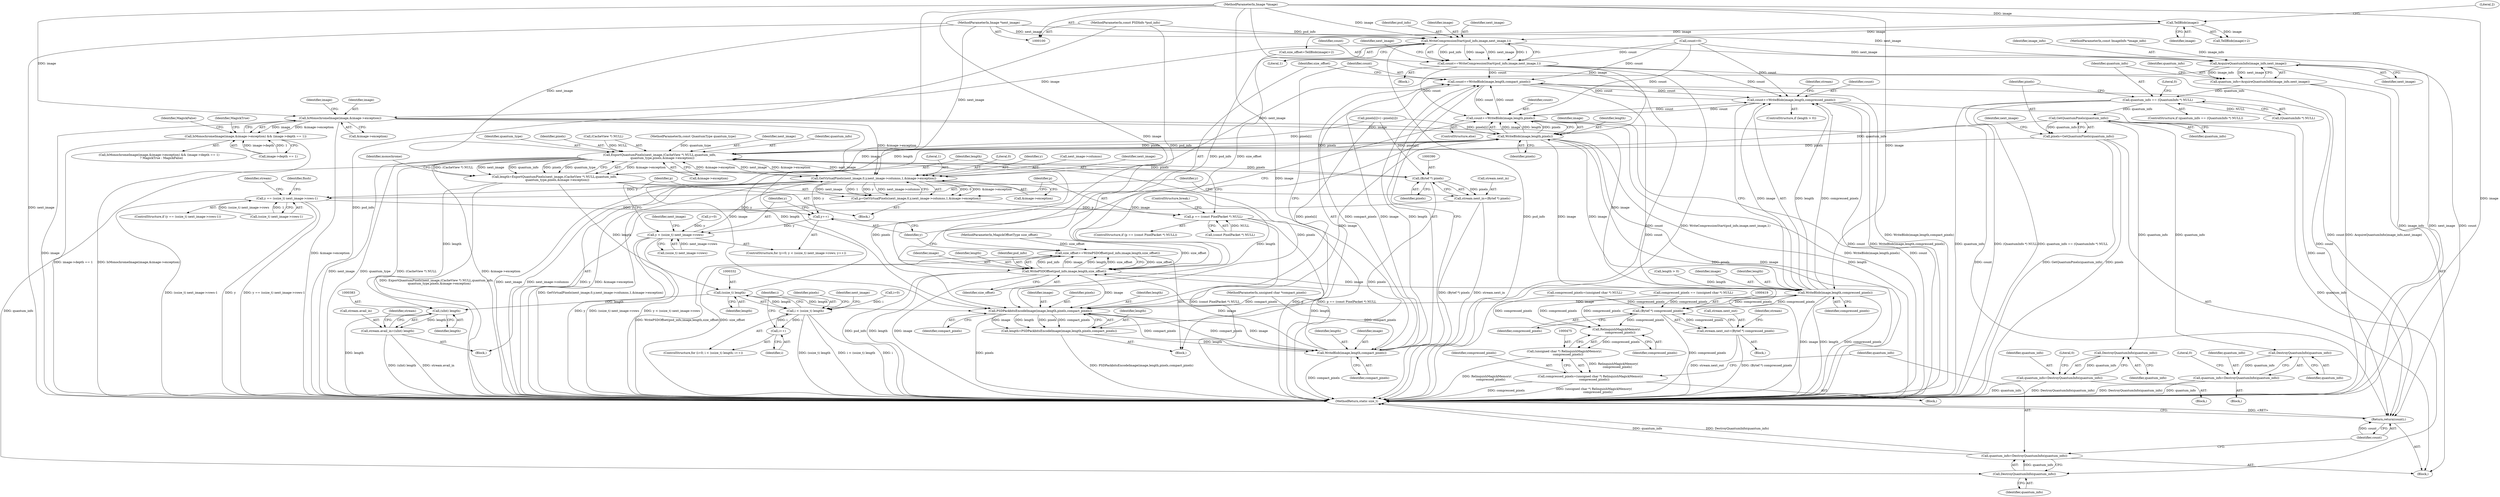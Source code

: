digraph "0_ImageMagick_e87af64b1ff1635a32d9b6162f1b0e260fb54ed9@pointer" {
"1000146" [label="(Call,WriteCompressionStart(psd_info,image,next_image,1))"];
"1000101" [label="(MethodParameterIn,const PSDInfo *psd_info)"];
"1000141" [label="(Call,TellBlob(image))"];
"1000103" [label="(MethodParameterIn,Image *image)"];
"1000104" [label="(MethodParameterIn,Image *next_image)"];
"1000144" [label="(Call,count+=WriteCompressionStart(psd_info,image,next_image,1))"];
"1000357" [label="(Call,count+=WriteBlob(image,length,compact_pixels))"];
"1000442" [label="(Call,count+=WriteBlob(image,length,compressed_pixels))"];
"1000454" [label="(Call,count+=WriteBlob(image,length,pixels))"];
"1000482" [label="(Return,return(count);)"];
"1000166" [label="(Call,IsMonochromeImage(image,&image->exception))"];
"1000165" [label="(Call,IsMonochromeImage(image,&image->exception) && (image->depth == 1))"];
"1000288" [label="(Call,GetVirtualPixels(next_image,0,y,next_image->columns,1,&image->exception))"];
"1000283" [label="(Call,y++)"];
"1000276" [label="(Call,y < (ssize_t) next_image->rows)"];
"1000286" [label="(Call,p=GetVirtualPixels(next_image,0,y,next_image->columns,1,&image->exception))"];
"1000301" [label="(Call,p == (const PixelPacket *) NULL)"];
"1000309" [label="(Call,ExportQuantumPixels(next_image,(CacheView *) NULL,quantum_info,\n      quantum_type,pixels,&image->exception))"];
"1000307" [label="(Call,length=ExportQuantumPixels(next_image,(CacheView *) NULL,quantum_info,\n      quantum_type,pixels,&image->exception))"];
"1000331" [label="(Call,(ssize_t) length)"];
"1000329" [label="(Call,i < (ssize_t) length)"];
"1000334" [label="(Call,i++)"];
"1000352" [label="(Call,PSDPackbitsEncodeImage(image,length,pixels,compact_pixels))"];
"1000350" [label="(Call,length=PSDPackbitsEncodeImage(image,length,pixels,compact_pixels))"];
"1000359" [label="(Call,WriteBlob(image,length,compact_pixels))"];
"1000365" [label="(Call,WritePSDOffset(psd_info,image,length,size_offset))"];
"1000363" [label="(Call,size_offset+=WritePSDOffset(psd_info,image,length,size_offset))"];
"1000444" [label="(Call,WriteBlob(image,length,compressed_pixels))"];
"1000418" [label="(Call,(Bytef *) compressed_pixels)"];
"1000414" [label="(Call,stream.next_out=(Bytef *) compressed_pixels)"];
"1000476" [label="(Call,RelinquishMagickMemory(\n        compressed_pixels))"];
"1000474" [label="(Call,(unsigned char *) RelinquishMagickMemory(\n        compressed_pixels))"];
"1000472" [label="(Call,compressed_pixels=(unsigned char *) RelinquishMagickMemory(\n        compressed_pixels))"];
"1000456" [label="(Call,WriteBlob(image,length,pixels))"];
"1000382" [label="(Call,(uInt) length)"];
"1000378" [label="(Call,stream.avail_in=(uInt) length)"];
"1000389" [label="(Call,(Bytef *) pixels)"];
"1000385" [label="(Call,stream.next_in=(Bytef *) pixels)"];
"1000480" [label="(Call,DestroyQuantumInfo(quantum_info))"];
"1000478" [label="(Call,quantum_info=DestroyQuantumInfo(quantum_info))"];
"1000393" [label="(Call,y == (ssize_t) next_image->rows-1)"];
"1000181" [label="(Call,AcquireQuantumInfo(image_info,next_image))"];
"1000179" [label="(Call,quantum_info=AcquireQuantumInfo(image_info,next_image))"];
"1000185" [label="(Call,quantum_info == (QuantumInfo *) NULL)"];
"1000194" [label="(Call,GetQuantumPixels(quantum_info))"];
"1000192" [label="(Call,pixels=GetQuantumPixels(quantum_info))"];
"1000221" [label="(Call,DestroyQuantumInfo(quantum_info))"];
"1000219" [label="(Call,quantum_info=DestroyQuantumInfo(quantum_info))"];
"1000268" [label="(Call,DestroyQuantumInfo(quantum_info))"];
"1000266" [label="(Call,quantum_info=DestroyQuantumInfo(quantum_info))"];
"1000331" [label="(Call,(ssize_t) length)"];
"1000105" [label="(MethodParameterIn,const QuantumType quantum_type)"];
"1000363" [label="(Call,size_offset+=WritePSDOffset(psd_info,image,length,size_offset))"];
"1000391" [label="(Identifier,pixels)"];
"1000354" [label="(Identifier,length)"];
"1000386" [label="(Call,stream.next_in)"];
"1000439" [label="(Call,length > 0)"];
"1000359" [label="(Call,WriteBlob(image,length,compact_pixels))"];
"1000184" [label="(ControlStructure,if (quantum_info == (QuantumInfo *) NULL))"];
"1000107" [label="(MethodParameterIn,MagickOffsetType size_offset)"];
"1000102" [label="(MethodParameterIn,const ImageInfo *image_info)"];
"1000222" [label="(Identifier,quantum_info)"];
"1000478" [label="(Call,quantum_info=DestroyQuantumInfo(quantum_info))"];
"1000191" [label="(Literal,0)"];
"1000141" [label="(Call,TellBlob(image))"];
"1000267" [label="(Identifier,quantum_info)"];
"1000389" [label="(Call,(Bytef *) pixels)"];
"1000377" [label="(Block,)"];
"1000393" [label="(Call,y == (ssize_t) next_image->rows-1)"];
"1000186" [label="(Identifier,quantum_info)"];
"1000303" [label="(Call,(const PixelPacket *) NULL)"];
"1000296" [label="(Call,&image->exception)"];
"1000466" [label="(Block,)"];
"1000315" [label="(Identifier,quantum_type)"];
"1000199" [label="(Identifier,next_image)"];
"1000346" [label="(Identifier,next_image)"];
"1000483" [label="(Identifier,count)"];
"1000130" [label="(Call,count=0)"];
"1000150" [label="(Literal,1)"];
"1000309" [label="(Call,ExportQuantumPixels(next_image,(CacheView *) NULL,quantum_info,\n      quantum_type,pixels,&image->exception))"];
"1000172" [label="(Call,image->depth == 1)"];
"1000357" [label="(Call,count+=WriteBlob(image,length,compact_pixels))"];
"1000353" [label="(Identifier,image)"];
"1000122" [label="(Call,compressed_pixels=(unsigned char *) NULL)"];
"1000384" [label="(Identifier,length)"];
"1000145" [label="(Identifier,count)"];
"1000167" [label="(Identifier,image)"];
"1000306" [label="(ControlStructure,break;)"];
"1000420" [label="(Identifier,compressed_pixels)"];
"1000425" [label="(Identifier,stream)"];
"1000395" [label="(Call,(ssize_t) next_image->rows-1)"];
"1000266" [label="(Call,quantum_info=DestroyQuantumInfo(quantum_info))"];
"1000349" [label="(Block,)"];
"1000323" [label="(Identifier,monochrome)"];
"1000192" [label="(Call,pixels=GetQuantumPixels(quantum_info))"];
"1000168" [label="(Call,&image->exception)"];
"1000356" [label="(Identifier,compact_pixels)"];
"1000103" [label="(MethodParameterIn,Image *image)"];
"1000177" [label="(Identifier,MagickTrue)"];
"1000445" [label="(Identifier,image)"];
"1000316" [label="(Identifier,pixels)"];
"1000144" [label="(Call,count+=WriteCompressionStart(psd_info,image,next_image,1))"];
"1000195" [label="(Identifier,quantum_info)"];
"1000137" [label="(Block,)"];
"1000194" [label="(Call,GetQuantumPixels(quantum_info))"];
"1000330" [label="(Identifier,i)"];
"1000362" [label="(Identifier,compact_pixels)"];
"1000484" [label="(MethodReturn,static size_t)"];
"1000473" [label="(Identifier,compressed_pixels)"];
"1000143" [label="(Literal,2)"];
"1000385" [label="(Call,stream.next_in=(Bytef *) pixels)"];
"1000285" [label="(Block,)"];
"1000164" [label="(Call,IsMonochromeImage(image,&image->exception) && (image->depth == 1)\n     ? MagickTrue : MagickFalse)"];
"1000454" [label="(Call,count+=WriteBlob(image,length,pixels))"];
"1000335" [label="(Identifier,i)"];
"1000476" [label="(Call,RelinquishMagickMemory(\n        compressed_pixels))"];
"1000213" [label="(Call,compressed_pixels == (unsigned char *) NULL)"];
"1000457" [label="(Identifier,image)"];
"1000409" [label="(Identifier,stream)"];
"1000438" [label="(ControlStructure,if (length > 0))"];
"1000443" [label="(Identifier,count)"];
"1000392" [label="(ControlStructure,if (y == (ssize_t) next_image->rows-1))"];
"1000394" [label="(Identifier,y)"];
"1000311" [label="(Call,(CacheView *) NULL)"];
"1000265" [label="(Block,)"];
"1000187" [label="(Call,(QuantumInfo *) NULL)"];
"1000480" [label="(Call,DestroyQuantumInfo(quantum_info))"];
"1000308" [label="(Identifier,length)"];
"1000295" [label="(Literal,1)"];
"1000336" [label="(Call,pixels[i]=(~pixels[i]))"];
"1000219" [label="(Call,quantum_info=DestroyQuantumInfo(quantum_info))"];
"1000325" [label="(ControlStructure,for (i=0; i < (ssize_t) length; i++))"];
"1000418" [label="(Call,(Bytef *) compressed_pixels)"];
"1000329" [label="(Call,i < (ssize_t) length)"];
"1000165" [label="(Call,IsMonochromeImage(image,&image->exception) && (image->depth == 1))"];
"1000154" [label="(Identifier,next_image)"];
"1000414" [label="(Call,stream.next_out=(Bytef *) compressed_pixels)"];
"1000307" [label="(Call,length=ExportQuantumPixels(next_image,(CacheView *) NULL,quantum_info,\n      quantum_type,pixels,&image->exception))"];
"1000477" [label="(Identifier,compressed_pixels)"];
"1000455" [label="(Identifier,count)"];
"1000278" [label="(Call,(ssize_t) next_image->rows)"];
"1000300" [label="(ControlStructure,if (p == (const PixelPacket *) NULL))"];
"1000367" [label="(Identifier,image)"];
"1000269" [label="(Identifier,quantum_info)"];
"1000482" [label="(Return,return(count);)"];
"1000369" [label="(Identifier,size_offset)"];
"1000302" [label="(Identifier,p)"];
"1000146" [label="(Call,WriteCompressionStart(psd_info,image,next_image,1))"];
"1000382" [label="(Call,(uInt) length)"];
"1000352" [label="(Call,PSDPackbitsEncodeImage(image,length,pixels,compact_pixels))"];
"1000350" [label="(Call,length=PSDPackbitsEncodeImage(image,length,pixels,compact_pixels))"];
"1000368" [label="(Identifier,length)"];
"1000333" [label="(Identifier,length)"];
"1000276" [label="(Call,y < (ssize_t) next_image->rows)"];
"1000310" [label="(Identifier,next_image)"];
"1000224" [label="(Literal,0)"];
"1000185" [label="(Call,quantum_info == (QuantumInfo *) NULL)"];
"1000181" [label="(Call,AcquireQuantumInfo(image_info,next_image))"];
"1000479" [label="(Identifier,quantum_info)"];
"1000379" [label="(Call,stream.avail_in)"];
"1000361" [label="(Identifier,length)"];
"1000218" [label="(Block,)"];
"1000358" [label="(Identifier,count)"];
"1000149" [label="(Identifier,next_image)"];
"1000406" [label="(Block,)"];
"1000351" [label="(Identifier,length)"];
"1000142" [label="(Identifier,image)"];
"1000456" [label="(Call,WriteBlob(image,length,pixels))"];
"1000183" [label="(Identifier,next_image)"];
"1000474" [label="(Call,(unsigned char *) RelinquishMagickMemory(\n        compressed_pixels))"];
"1000447" [label="(Identifier,compressed_pixels)"];
"1000378" [label="(Call,stream.avail_in=(uInt) length)"];
"1000288" [label="(Call,GetVirtualPixels(next_image,0,y,next_image->columns,1,&image->exception))"];
"1000283" [label="(Call,y++)"];
"1000106" [label="(MethodParameterIn,unsigned char *compact_pixels)"];
"1000277" [label="(Identifier,y)"];
"1000446" [label="(Identifier,length)"];
"1000463" [label="(Identifier,next_image)"];
"1000271" [label="(Literal,0)"];
"1000166" [label="(Call,IsMonochromeImage(image,&image->exception))"];
"1000221" [label="(Call,DestroyQuantumInfo(quantum_info))"];
"1000147" [label="(Identifier,psd_info)"];
"1000472" [label="(Call,compressed_pixels=(unsigned char *) RelinquishMagickMemory(\n        compressed_pixels))"];
"1000148" [label="(Identifier,image)"];
"1000193" [label="(Identifier,pixels)"];
"1000272" [label="(ControlStructure,for (y=0; y < (ssize_t) next_image->rows; y++))"];
"1000268" [label="(Call,DestroyQuantumInfo(quantum_info))"];
"1000220" [label="(Identifier,quantum_info)"];
"1000458" [label="(Identifier,length)"];
"1000415" [label="(Call,stream.next_out)"];
"1000387" [label="(Identifier,stream)"];
"1000326" [label="(Call,i=0)"];
"1000442" [label="(Call,count+=WriteBlob(image,length,compressed_pixels))"];
"1000481" [label="(Identifier,quantum_info)"];
"1000284" [label="(Identifier,y)"];
"1000273" [label="(Call,y=0)"];
"1000179" [label="(Call,quantum_info=AcquireQuantumInfo(image_info,next_image))"];
"1000301" [label="(Call,p == (const PixelPacket *) NULL)"];
"1000178" [label="(Identifier,MagickFalse)"];
"1000290" [label="(Literal,0)"];
"1000138" [label="(Call,size_offset=TellBlob(image)+2)"];
"1000450" [label="(Identifier,stream)"];
"1000453" [label="(ControlStructure,else)"];
"1000180" [label="(Identifier,quantum_info)"];
"1000317" [label="(Call,&image->exception)"];
"1000403" [label="(Identifier,flush)"];
"1000286" [label="(Call,p=GetVirtualPixels(next_image,0,y,next_image->columns,1,&image->exception))"];
"1000140" [label="(Call,TellBlob(image)+2)"];
"1000364" [label="(Identifier,size_offset)"];
"1000291" [label="(Identifier,y)"];
"1000360" [label="(Identifier,image)"];
"1000287" [label="(Identifier,p)"];
"1000444" [label="(Call,WriteBlob(image,length,compressed_pixels))"];
"1000101" [label="(MethodParameterIn,const PSDInfo *psd_info)"];
"1000366" [label="(Identifier,psd_info)"];
"1000109" [label="(Block,)"];
"1000292" [label="(Call,next_image->columns)"];
"1000174" [label="(Identifier,image)"];
"1000365" [label="(Call,WritePSDOffset(psd_info,image,length,size_offset))"];
"1000334" [label="(Call,i++)"];
"1000314" [label="(Identifier,quantum_info)"];
"1000104" [label="(MethodParameterIn,Image *next_image)"];
"1000355" [label="(Identifier,pixels)"];
"1000338" [label="(Identifier,pixels)"];
"1000289" [label="(Identifier,next_image)"];
"1000459" [label="(Identifier,pixels)"];
"1000182" [label="(Identifier,image_info)"];
"1000146" -> "1000144"  [label="AST: "];
"1000146" -> "1000150"  [label="CFG: "];
"1000147" -> "1000146"  [label="AST: "];
"1000148" -> "1000146"  [label="AST: "];
"1000149" -> "1000146"  [label="AST: "];
"1000150" -> "1000146"  [label="AST: "];
"1000144" -> "1000146"  [label="CFG: "];
"1000146" -> "1000484"  [label="DDG: psd_info"];
"1000146" -> "1000144"  [label="DDG: psd_info"];
"1000146" -> "1000144"  [label="DDG: image"];
"1000146" -> "1000144"  [label="DDG: next_image"];
"1000146" -> "1000144"  [label="DDG: 1"];
"1000101" -> "1000146"  [label="DDG: psd_info"];
"1000141" -> "1000146"  [label="DDG: image"];
"1000103" -> "1000146"  [label="DDG: image"];
"1000104" -> "1000146"  [label="DDG: next_image"];
"1000146" -> "1000166"  [label="DDG: image"];
"1000146" -> "1000181"  [label="DDG: next_image"];
"1000146" -> "1000365"  [label="DDG: psd_info"];
"1000101" -> "1000100"  [label="AST: "];
"1000101" -> "1000484"  [label="DDG: psd_info"];
"1000101" -> "1000365"  [label="DDG: psd_info"];
"1000141" -> "1000140"  [label="AST: "];
"1000141" -> "1000142"  [label="CFG: "];
"1000142" -> "1000141"  [label="AST: "];
"1000143" -> "1000141"  [label="CFG: "];
"1000141" -> "1000138"  [label="DDG: image"];
"1000141" -> "1000140"  [label="DDG: image"];
"1000103" -> "1000141"  [label="DDG: image"];
"1000103" -> "1000100"  [label="AST: "];
"1000103" -> "1000484"  [label="DDG: image"];
"1000103" -> "1000166"  [label="DDG: image"];
"1000103" -> "1000352"  [label="DDG: image"];
"1000103" -> "1000359"  [label="DDG: image"];
"1000103" -> "1000365"  [label="DDG: image"];
"1000103" -> "1000444"  [label="DDG: image"];
"1000103" -> "1000456"  [label="DDG: image"];
"1000104" -> "1000100"  [label="AST: "];
"1000104" -> "1000484"  [label="DDG: next_image"];
"1000104" -> "1000181"  [label="DDG: next_image"];
"1000104" -> "1000288"  [label="DDG: next_image"];
"1000104" -> "1000309"  [label="DDG: next_image"];
"1000144" -> "1000137"  [label="AST: "];
"1000145" -> "1000144"  [label="AST: "];
"1000154" -> "1000144"  [label="CFG: "];
"1000144" -> "1000484"  [label="DDG: count"];
"1000144" -> "1000484"  [label="DDG: WriteCompressionStart(psd_info,image,next_image,1)"];
"1000130" -> "1000144"  [label="DDG: count"];
"1000144" -> "1000357"  [label="DDG: count"];
"1000144" -> "1000442"  [label="DDG: count"];
"1000144" -> "1000454"  [label="DDG: count"];
"1000144" -> "1000482"  [label="DDG: count"];
"1000357" -> "1000349"  [label="AST: "];
"1000357" -> "1000359"  [label="CFG: "];
"1000358" -> "1000357"  [label="AST: "];
"1000359" -> "1000357"  [label="AST: "];
"1000364" -> "1000357"  [label="CFG: "];
"1000357" -> "1000484"  [label="DDG: count"];
"1000357" -> "1000484"  [label="DDG: WriteBlob(image,length,compact_pixels)"];
"1000359" -> "1000357"  [label="DDG: image"];
"1000359" -> "1000357"  [label="DDG: length"];
"1000359" -> "1000357"  [label="DDG: compact_pixels"];
"1000454" -> "1000357"  [label="DDG: count"];
"1000442" -> "1000357"  [label="DDG: count"];
"1000130" -> "1000357"  [label="DDG: count"];
"1000357" -> "1000442"  [label="DDG: count"];
"1000357" -> "1000454"  [label="DDG: count"];
"1000357" -> "1000482"  [label="DDG: count"];
"1000442" -> "1000438"  [label="AST: "];
"1000442" -> "1000444"  [label="CFG: "];
"1000443" -> "1000442"  [label="AST: "];
"1000444" -> "1000442"  [label="AST: "];
"1000450" -> "1000442"  [label="CFG: "];
"1000442" -> "1000484"  [label="DDG: count"];
"1000442" -> "1000484"  [label="DDG: WriteBlob(image,length,compressed_pixels)"];
"1000444" -> "1000442"  [label="DDG: image"];
"1000444" -> "1000442"  [label="DDG: length"];
"1000444" -> "1000442"  [label="DDG: compressed_pixels"];
"1000454" -> "1000442"  [label="DDG: count"];
"1000130" -> "1000442"  [label="DDG: count"];
"1000442" -> "1000454"  [label="DDG: count"];
"1000442" -> "1000482"  [label="DDG: count"];
"1000454" -> "1000453"  [label="AST: "];
"1000454" -> "1000456"  [label="CFG: "];
"1000455" -> "1000454"  [label="AST: "];
"1000456" -> "1000454"  [label="AST: "];
"1000284" -> "1000454"  [label="CFG: "];
"1000454" -> "1000484"  [label="DDG: count"];
"1000454" -> "1000484"  [label="DDG: WriteBlob(image,length,pixels)"];
"1000456" -> "1000454"  [label="DDG: image"];
"1000456" -> "1000454"  [label="DDG: length"];
"1000456" -> "1000454"  [label="DDG: pixels"];
"1000130" -> "1000454"  [label="DDG: count"];
"1000454" -> "1000482"  [label="DDG: count"];
"1000482" -> "1000109"  [label="AST: "];
"1000482" -> "1000483"  [label="CFG: "];
"1000483" -> "1000482"  [label="AST: "];
"1000484" -> "1000482"  [label="CFG: "];
"1000482" -> "1000484"  [label="DDG: <RET>"];
"1000483" -> "1000482"  [label="DDG: count"];
"1000130" -> "1000482"  [label="DDG: count"];
"1000166" -> "1000165"  [label="AST: "];
"1000166" -> "1000168"  [label="CFG: "];
"1000167" -> "1000166"  [label="AST: "];
"1000168" -> "1000166"  [label="AST: "];
"1000174" -> "1000166"  [label="CFG: "];
"1000165" -> "1000166"  [label="CFG: "];
"1000166" -> "1000484"  [label="DDG: &image->exception"];
"1000166" -> "1000484"  [label="DDG: image"];
"1000166" -> "1000165"  [label="DDG: image"];
"1000166" -> "1000165"  [label="DDG: &image->exception"];
"1000166" -> "1000288"  [label="DDG: &image->exception"];
"1000166" -> "1000352"  [label="DDG: image"];
"1000166" -> "1000444"  [label="DDG: image"];
"1000166" -> "1000456"  [label="DDG: image"];
"1000165" -> "1000164"  [label="AST: "];
"1000165" -> "1000172"  [label="CFG: "];
"1000172" -> "1000165"  [label="AST: "];
"1000177" -> "1000165"  [label="CFG: "];
"1000178" -> "1000165"  [label="CFG: "];
"1000165" -> "1000484"  [label="DDG: image->depth == 1"];
"1000165" -> "1000484"  [label="DDG: IsMonochromeImage(image,&image->exception)"];
"1000172" -> "1000165"  [label="DDG: image->depth"];
"1000172" -> "1000165"  [label="DDG: 1"];
"1000288" -> "1000286"  [label="AST: "];
"1000288" -> "1000296"  [label="CFG: "];
"1000289" -> "1000288"  [label="AST: "];
"1000290" -> "1000288"  [label="AST: "];
"1000291" -> "1000288"  [label="AST: "];
"1000292" -> "1000288"  [label="AST: "];
"1000295" -> "1000288"  [label="AST: "];
"1000296" -> "1000288"  [label="AST: "];
"1000286" -> "1000288"  [label="CFG: "];
"1000288" -> "1000484"  [label="DDG: y"];
"1000288" -> "1000484"  [label="DDG: next_image->columns"];
"1000288" -> "1000484"  [label="DDG: &image->exception"];
"1000288" -> "1000484"  [label="DDG: next_image"];
"1000288" -> "1000283"  [label="DDG: y"];
"1000288" -> "1000286"  [label="DDG: 0"];
"1000288" -> "1000286"  [label="DDG: &image->exception"];
"1000288" -> "1000286"  [label="DDG: next_image"];
"1000288" -> "1000286"  [label="DDG: 1"];
"1000288" -> "1000286"  [label="DDG: y"];
"1000288" -> "1000286"  [label="DDG: next_image->columns"];
"1000309" -> "1000288"  [label="DDG: next_image"];
"1000309" -> "1000288"  [label="DDG: &image->exception"];
"1000181" -> "1000288"  [label="DDG: next_image"];
"1000276" -> "1000288"  [label="DDG: y"];
"1000288" -> "1000309"  [label="DDG: next_image"];
"1000288" -> "1000309"  [label="DDG: &image->exception"];
"1000288" -> "1000393"  [label="DDG: y"];
"1000283" -> "1000272"  [label="AST: "];
"1000283" -> "1000284"  [label="CFG: "];
"1000284" -> "1000283"  [label="AST: "];
"1000277" -> "1000283"  [label="CFG: "];
"1000283" -> "1000276"  [label="DDG: y"];
"1000393" -> "1000283"  [label="DDG: y"];
"1000276" -> "1000272"  [label="AST: "];
"1000276" -> "1000278"  [label="CFG: "];
"1000277" -> "1000276"  [label="AST: "];
"1000278" -> "1000276"  [label="AST: "];
"1000287" -> "1000276"  [label="CFG: "];
"1000463" -> "1000276"  [label="CFG: "];
"1000276" -> "1000484"  [label="DDG: (ssize_t) next_image->rows"];
"1000276" -> "1000484"  [label="DDG: y < (ssize_t) next_image->rows"];
"1000276" -> "1000484"  [label="DDG: y"];
"1000273" -> "1000276"  [label="DDG: y"];
"1000278" -> "1000276"  [label="DDG: next_image->rows"];
"1000286" -> "1000285"  [label="AST: "];
"1000287" -> "1000286"  [label="AST: "];
"1000302" -> "1000286"  [label="CFG: "];
"1000286" -> "1000484"  [label="DDG: GetVirtualPixels(next_image,0,y,next_image->columns,1,&image->exception)"];
"1000286" -> "1000301"  [label="DDG: p"];
"1000301" -> "1000300"  [label="AST: "];
"1000301" -> "1000303"  [label="CFG: "];
"1000302" -> "1000301"  [label="AST: "];
"1000303" -> "1000301"  [label="AST: "];
"1000306" -> "1000301"  [label="CFG: "];
"1000308" -> "1000301"  [label="CFG: "];
"1000301" -> "1000484"  [label="DDG: (const PixelPacket *) NULL"];
"1000301" -> "1000484"  [label="DDG: p == (const PixelPacket *) NULL"];
"1000301" -> "1000484"  [label="DDG: p"];
"1000303" -> "1000301"  [label="DDG: NULL"];
"1000309" -> "1000307"  [label="AST: "];
"1000309" -> "1000317"  [label="CFG: "];
"1000310" -> "1000309"  [label="AST: "];
"1000311" -> "1000309"  [label="AST: "];
"1000314" -> "1000309"  [label="AST: "];
"1000315" -> "1000309"  [label="AST: "];
"1000316" -> "1000309"  [label="AST: "];
"1000317" -> "1000309"  [label="AST: "];
"1000307" -> "1000309"  [label="CFG: "];
"1000309" -> "1000484"  [label="DDG: next_image"];
"1000309" -> "1000484"  [label="DDG: quantum_type"];
"1000309" -> "1000484"  [label="DDG: (CacheView *) NULL"];
"1000309" -> "1000484"  [label="DDG: &image->exception"];
"1000309" -> "1000307"  [label="DDG: &image->exception"];
"1000309" -> "1000307"  [label="DDG: (CacheView *) NULL"];
"1000309" -> "1000307"  [label="DDG: next_image"];
"1000309" -> "1000307"  [label="DDG: quantum_info"];
"1000309" -> "1000307"  [label="DDG: pixels"];
"1000309" -> "1000307"  [label="DDG: quantum_type"];
"1000311" -> "1000309"  [label="DDG: NULL"];
"1000194" -> "1000309"  [label="DDG: quantum_info"];
"1000105" -> "1000309"  [label="DDG: quantum_type"];
"1000456" -> "1000309"  [label="DDG: pixels"];
"1000192" -> "1000309"  [label="DDG: pixels"];
"1000389" -> "1000309"  [label="DDG: pixels"];
"1000336" -> "1000309"  [label="DDG: pixels[i]"];
"1000352" -> "1000309"  [label="DDG: pixels"];
"1000309" -> "1000352"  [label="DDG: pixels"];
"1000309" -> "1000389"  [label="DDG: pixels"];
"1000309" -> "1000456"  [label="DDG: pixels"];
"1000309" -> "1000480"  [label="DDG: quantum_info"];
"1000307" -> "1000285"  [label="AST: "];
"1000308" -> "1000307"  [label="AST: "];
"1000323" -> "1000307"  [label="CFG: "];
"1000307" -> "1000484"  [label="DDG: ExportQuantumPixels(next_image,(CacheView *) NULL,quantum_info,\n      quantum_type,pixels,&image->exception)"];
"1000307" -> "1000331"  [label="DDG: length"];
"1000307" -> "1000352"  [label="DDG: length"];
"1000307" -> "1000382"  [label="DDG: length"];
"1000307" -> "1000456"  [label="DDG: length"];
"1000331" -> "1000329"  [label="AST: "];
"1000331" -> "1000333"  [label="CFG: "];
"1000332" -> "1000331"  [label="AST: "];
"1000333" -> "1000331"  [label="AST: "];
"1000329" -> "1000331"  [label="CFG: "];
"1000331" -> "1000329"  [label="DDG: length"];
"1000331" -> "1000352"  [label="DDG: length"];
"1000331" -> "1000382"  [label="DDG: length"];
"1000331" -> "1000456"  [label="DDG: length"];
"1000329" -> "1000325"  [label="AST: "];
"1000330" -> "1000329"  [label="AST: "];
"1000338" -> "1000329"  [label="CFG: "];
"1000346" -> "1000329"  [label="CFG: "];
"1000329" -> "1000484"  [label="DDG: (ssize_t) length"];
"1000329" -> "1000484"  [label="DDG: i < (ssize_t) length"];
"1000329" -> "1000484"  [label="DDG: i"];
"1000326" -> "1000329"  [label="DDG: i"];
"1000334" -> "1000329"  [label="DDG: i"];
"1000329" -> "1000334"  [label="DDG: i"];
"1000334" -> "1000325"  [label="AST: "];
"1000334" -> "1000335"  [label="CFG: "];
"1000335" -> "1000334"  [label="AST: "];
"1000330" -> "1000334"  [label="CFG: "];
"1000352" -> "1000350"  [label="AST: "];
"1000352" -> "1000356"  [label="CFG: "];
"1000353" -> "1000352"  [label="AST: "];
"1000354" -> "1000352"  [label="AST: "];
"1000355" -> "1000352"  [label="AST: "];
"1000356" -> "1000352"  [label="AST: "];
"1000350" -> "1000352"  [label="CFG: "];
"1000352" -> "1000484"  [label="DDG: pixels"];
"1000352" -> "1000350"  [label="DDG: image"];
"1000352" -> "1000350"  [label="DDG: length"];
"1000352" -> "1000350"  [label="DDG: pixels"];
"1000352" -> "1000350"  [label="DDG: compact_pixels"];
"1000456" -> "1000352"  [label="DDG: image"];
"1000444" -> "1000352"  [label="DDG: image"];
"1000365" -> "1000352"  [label="DDG: image"];
"1000336" -> "1000352"  [label="DDG: pixels[i]"];
"1000359" -> "1000352"  [label="DDG: compact_pixels"];
"1000106" -> "1000352"  [label="DDG: compact_pixels"];
"1000352" -> "1000359"  [label="DDG: image"];
"1000352" -> "1000359"  [label="DDG: compact_pixels"];
"1000350" -> "1000349"  [label="AST: "];
"1000351" -> "1000350"  [label="AST: "];
"1000358" -> "1000350"  [label="CFG: "];
"1000350" -> "1000484"  [label="DDG: PSDPackbitsEncodeImage(image,length,pixels,compact_pixels)"];
"1000350" -> "1000359"  [label="DDG: length"];
"1000359" -> "1000362"  [label="CFG: "];
"1000360" -> "1000359"  [label="AST: "];
"1000361" -> "1000359"  [label="AST: "];
"1000362" -> "1000359"  [label="AST: "];
"1000359" -> "1000484"  [label="DDG: compact_pixels"];
"1000106" -> "1000359"  [label="DDG: compact_pixels"];
"1000359" -> "1000365"  [label="DDG: image"];
"1000359" -> "1000365"  [label="DDG: length"];
"1000365" -> "1000363"  [label="AST: "];
"1000365" -> "1000369"  [label="CFG: "];
"1000366" -> "1000365"  [label="AST: "];
"1000367" -> "1000365"  [label="AST: "];
"1000368" -> "1000365"  [label="AST: "];
"1000369" -> "1000365"  [label="AST: "];
"1000363" -> "1000365"  [label="CFG: "];
"1000365" -> "1000484"  [label="DDG: length"];
"1000365" -> "1000484"  [label="DDG: image"];
"1000365" -> "1000484"  [label="DDG: psd_info"];
"1000365" -> "1000363"  [label="DDG: psd_info"];
"1000365" -> "1000363"  [label="DDG: image"];
"1000365" -> "1000363"  [label="DDG: length"];
"1000365" -> "1000363"  [label="DDG: size_offset"];
"1000363" -> "1000365"  [label="DDG: size_offset"];
"1000138" -> "1000365"  [label="DDG: size_offset"];
"1000107" -> "1000365"  [label="DDG: size_offset"];
"1000365" -> "1000444"  [label="DDG: image"];
"1000365" -> "1000456"  [label="DDG: image"];
"1000363" -> "1000349"  [label="AST: "];
"1000364" -> "1000363"  [label="AST: "];
"1000284" -> "1000363"  [label="CFG: "];
"1000363" -> "1000484"  [label="DDG: WritePSDOffset(psd_info,image,length,size_offset)"];
"1000363" -> "1000484"  [label="DDG: size_offset"];
"1000107" -> "1000363"  [label="DDG: size_offset"];
"1000444" -> "1000447"  [label="CFG: "];
"1000445" -> "1000444"  [label="AST: "];
"1000446" -> "1000444"  [label="AST: "];
"1000447" -> "1000444"  [label="AST: "];
"1000444" -> "1000484"  [label="DDG: length"];
"1000444" -> "1000484"  [label="DDG: compressed_pixels"];
"1000444" -> "1000484"  [label="DDG: image"];
"1000444" -> "1000418"  [label="DDG: compressed_pixels"];
"1000456" -> "1000444"  [label="DDG: image"];
"1000439" -> "1000444"  [label="DDG: length"];
"1000418" -> "1000444"  [label="DDG: compressed_pixels"];
"1000444" -> "1000456"  [label="DDG: image"];
"1000444" -> "1000476"  [label="DDG: compressed_pixels"];
"1000418" -> "1000414"  [label="AST: "];
"1000418" -> "1000420"  [label="CFG: "];
"1000419" -> "1000418"  [label="AST: "];
"1000420" -> "1000418"  [label="AST: "];
"1000414" -> "1000418"  [label="CFG: "];
"1000418" -> "1000484"  [label="DDG: compressed_pixels"];
"1000418" -> "1000414"  [label="DDG: compressed_pixels"];
"1000213" -> "1000418"  [label="DDG: compressed_pixels"];
"1000122" -> "1000418"  [label="DDG: compressed_pixels"];
"1000418" -> "1000476"  [label="DDG: compressed_pixels"];
"1000414" -> "1000406"  [label="AST: "];
"1000415" -> "1000414"  [label="AST: "];
"1000425" -> "1000414"  [label="CFG: "];
"1000414" -> "1000484"  [label="DDG: (Bytef *) compressed_pixels"];
"1000414" -> "1000484"  [label="DDG: stream.next_out"];
"1000476" -> "1000474"  [label="AST: "];
"1000476" -> "1000477"  [label="CFG: "];
"1000477" -> "1000476"  [label="AST: "];
"1000474" -> "1000476"  [label="CFG: "];
"1000476" -> "1000474"  [label="DDG: compressed_pixels"];
"1000213" -> "1000476"  [label="DDG: compressed_pixels"];
"1000122" -> "1000476"  [label="DDG: compressed_pixels"];
"1000474" -> "1000472"  [label="AST: "];
"1000475" -> "1000474"  [label="AST: "];
"1000472" -> "1000474"  [label="CFG: "];
"1000474" -> "1000484"  [label="DDG: RelinquishMagickMemory(\n        compressed_pixels)"];
"1000474" -> "1000472"  [label="DDG: RelinquishMagickMemory(\n        compressed_pixels)"];
"1000472" -> "1000466"  [label="AST: "];
"1000473" -> "1000472"  [label="AST: "];
"1000479" -> "1000472"  [label="CFG: "];
"1000472" -> "1000484"  [label="DDG: (unsigned char *) RelinquishMagickMemory(\n        compressed_pixels)"];
"1000472" -> "1000484"  [label="DDG: compressed_pixels"];
"1000456" -> "1000459"  [label="CFG: "];
"1000457" -> "1000456"  [label="AST: "];
"1000458" -> "1000456"  [label="AST: "];
"1000459" -> "1000456"  [label="AST: "];
"1000456" -> "1000484"  [label="DDG: pixels"];
"1000456" -> "1000484"  [label="DDG: image"];
"1000456" -> "1000484"  [label="DDG: length"];
"1000336" -> "1000456"  [label="DDG: pixels[i]"];
"1000382" -> "1000378"  [label="AST: "];
"1000382" -> "1000384"  [label="CFG: "];
"1000383" -> "1000382"  [label="AST: "];
"1000384" -> "1000382"  [label="AST: "];
"1000378" -> "1000382"  [label="CFG: "];
"1000382" -> "1000484"  [label="DDG: length"];
"1000382" -> "1000378"  [label="DDG: length"];
"1000378" -> "1000377"  [label="AST: "];
"1000379" -> "1000378"  [label="AST: "];
"1000387" -> "1000378"  [label="CFG: "];
"1000378" -> "1000484"  [label="DDG: stream.avail_in"];
"1000378" -> "1000484"  [label="DDG: (uInt) length"];
"1000389" -> "1000385"  [label="AST: "];
"1000389" -> "1000391"  [label="CFG: "];
"1000390" -> "1000389"  [label="AST: "];
"1000391" -> "1000389"  [label="AST: "];
"1000385" -> "1000389"  [label="CFG: "];
"1000389" -> "1000484"  [label="DDG: pixels"];
"1000389" -> "1000385"  [label="DDG: pixels"];
"1000336" -> "1000389"  [label="DDG: pixels[i]"];
"1000385" -> "1000377"  [label="AST: "];
"1000386" -> "1000385"  [label="AST: "];
"1000394" -> "1000385"  [label="CFG: "];
"1000385" -> "1000484"  [label="DDG: (Bytef *) pixels"];
"1000385" -> "1000484"  [label="DDG: stream.next_in"];
"1000480" -> "1000478"  [label="AST: "];
"1000480" -> "1000481"  [label="CFG: "];
"1000481" -> "1000480"  [label="AST: "];
"1000478" -> "1000480"  [label="CFG: "];
"1000480" -> "1000478"  [label="DDG: quantum_info"];
"1000194" -> "1000480"  [label="DDG: quantum_info"];
"1000478" -> "1000109"  [label="AST: "];
"1000479" -> "1000478"  [label="AST: "];
"1000483" -> "1000478"  [label="CFG: "];
"1000478" -> "1000484"  [label="DDG: quantum_info"];
"1000478" -> "1000484"  [label="DDG: DestroyQuantumInfo(quantum_info)"];
"1000393" -> "1000392"  [label="AST: "];
"1000393" -> "1000395"  [label="CFG: "];
"1000394" -> "1000393"  [label="AST: "];
"1000395" -> "1000393"  [label="AST: "];
"1000403" -> "1000393"  [label="CFG: "];
"1000409" -> "1000393"  [label="CFG: "];
"1000393" -> "1000484"  [label="DDG: y"];
"1000393" -> "1000484"  [label="DDG: y == (ssize_t) next_image->rows-1"];
"1000393" -> "1000484"  [label="DDG: (ssize_t) next_image->rows-1"];
"1000395" -> "1000393"  [label="DDG: (ssize_t) next_image->rows"];
"1000395" -> "1000393"  [label="DDG: 1"];
"1000181" -> "1000179"  [label="AST: "];
"1000181" -> "1000183"  [label="CFG: "];
"1000182" -> "1000181"  [label="AST: "];
"1000183" -> "1000181"  [label="AST: "];
"1000179" -> "1000181"  [label="CFG: "];
"1000181" -> "1000484"  [label="DDG: image_info"];
"1000181" -> "1000484"  [label="DDG: next_image"];
"1000181" -> "1000179"  [label="DDG: image_info"];
"1000181" -> "1000179"  [label="DDG: next_image"];
"1000102" -> "1000181"  [label="DDG: image_info"];
"1000179" -> "1000109"  [label="AST: "];
"1000180" -> "1000179"  [label="AST: "];
"1000186" -> "1000179"  [label="CFG: "];
"1000179" -> "1000484"  [label="DDG: AcquireQuantumInfo(image_info,next_image)"];
"1000179" -> "1000185"  [label="DDG: quantum_info"];
"1000185" -> "1000184"  [label="AST: "];
"1000185" -> "1000187"  [label="CFG: "];
"1000186" -> "1000185"  [label="AST: "];
"1000187" -> "1000185"  [label="AST: "];
"1000191" -> "1000185"  [label="CFG: "];
"1000193" -> "1000185"  [label="CFG: "];
"1000185" -> "1000484"  [label="DDG: quantum_info"];
"1000185" -> "1000484"  [label="DDG: (QuantumInfo *) NULL"];
"1000185" -> "1000484"  [label="DDG: quantum_info == (QuantumInfo *) NULL"];
"1000187" -> "1000185"  [label="DDG: NULL"];
"1000185" -> "1000194"  [label="DDG: quantum_info"];
"1000194" -> "1000192"  [label="AST: "];
"1000194" -> "1000195"  [label="CFG: "];
"1000195" -> "1000194"  [label="AST: "];
"1000192" -> "1000194"  [label="CFG: "];
"1000194" -> "1000192"  [label="DDG: quantum_info"];
"1000194" -> "1000221"  [label="DDG: quantum_info"];
"1000194" -> "1000268"  [label="DDG: quantum_info"];
"1000192" -> "1000109"  [label="AST: "];
"1000193" -> "1000192"  [label="AST: "];
"1000199" -> "1000192"  [label="CFG: "];
"1000192" -> "1000484"  [label="DDG: GetQuantumPixels(quantum_info)"];
"1000192" -> "1000484"  [label="DDG: pixels"];
"1000221" -> "1000219"  [label="AST: "];
"1000221" -> "1000222"  [label="CFG: "];
"1000222" -> "1000221"  [label="AST: "];
"1000219" -> "1000221"  [label="CFG: "];
"1000221" -> "1000219"  [label="DDG: quantum_info"];
"1000219" -> "1000218"  [label="AST: "];
"1000220" -> "1000219"  [label="AST: "];
"1000224" -> "1000219"  [label="CFG: "];
"1000219" -> "1000484"  [label="DDG: DestroyQuantumInfo(quantum_info)"];
"1000219" -> "1000484"  [label="DDG: quantum_info"];
"1000268" -> "1000266"  [label="AST: "];
"1000268" -> "1000269"  [label="CFG: "];
"1000269" -> "1000268"  [label="AST: "];
"1000266" -> "1000268"  [label="CFG: "];
"1000268" -> "1000266"  [label="DDG: quantum_info"];
"1000266" -> "1000265"  [label="AST: "];
"1000267" -> "1000266"  [label="AST: "];
"1000271" -> "1000266"  [label="CFG: "];
"1000266" -> "1000484"  [label="DDG: DestroyQuantumInfo(quantum_info)"];
"1000266" -> "1000484"  [label="DDG: quantum_info"];
}
